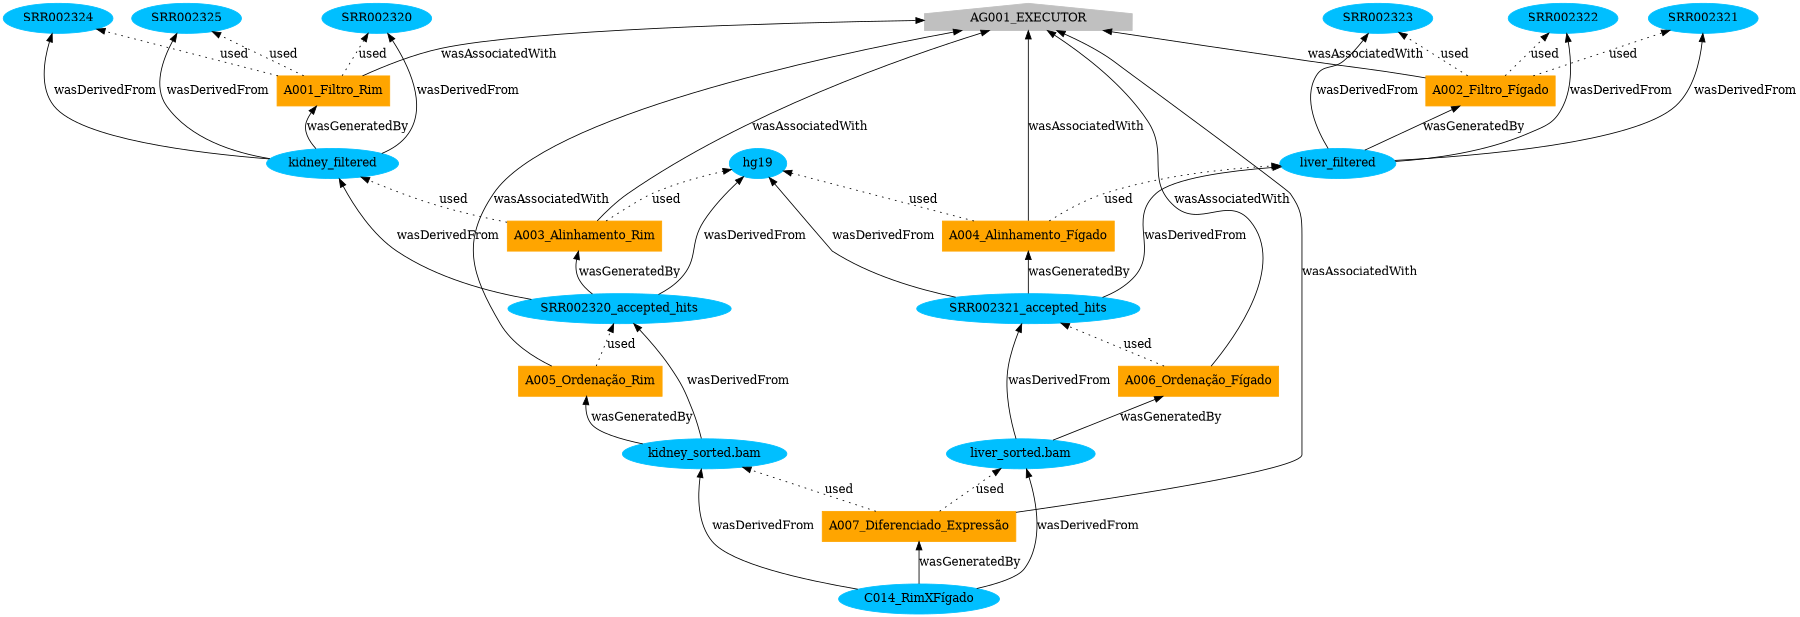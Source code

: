 digraph G { graph [
fontsize = 36,
rankdir=BT,
size = 12];
node [	shape = polygon,
distortion = 0.0,
orientation = 0.0,
skew = 0.0,
color = white,
style = filled ];
"A001_Filtro_Rim"[shape=box, color=orange];
"SRR002320"[shape=ellipse, color=deepskyblue];
"A001_Filtro_Rim" -> "SRR002320"[style=dotted, label=used];
"SRR002324"[shape=ellipse, color=deepskyblue];
"A001_Filtro_Rim" -> "SRR002324"[style=dotted, label=used];
"SRR002325"[shape=ellipse, color=deepskyblue];
"A001_Filtro_Rim" -> "SRR002325"[style=dotted, label=used];
"kidney_filtered"[shape=ellipse, color=deepskyblue];
"kidney_filtered" -> "A001_Filtro_Rim"[label=wasGeneratedBy];
"kidney_filtered" -> "SRR002320"[label=wasDerivedFrom];
"kidney_filtered" -> "SRR002324"[label=wasDerivedFrom];
"kidney_filtered" -> "SRR002325"[label=wasDerivedFrom];
"AG001_EXECUTOR"[shape=house, color=gray];
"A001_Filtro_Rim" -> "AG001_EXECUTOR"[label=wasAssociatedWith];
"A002_Filtro_Fígado"[shape=box, color=orange];
"SRR002321"[shape=ellipse, color=deepskyblue];
"A002_Filtro_Fígado" -> "SRR002321"[style=dotted, label=used];
"SRR002322"[shape=ellipse, color=deepskyblue];
"A002_Filtro_Fígado" -> "SRR002322"[style=dotted, label=used];
"SRR002323"[shape=ellipse, color=deepskyblue];
"A002_Filtro_Fígado" -> "SRR002323"[style=dotted, label=used];
"liver_filtered"[shape=ellipse, color=deepskyblue];
"liver_filtered" -> "A002_Filtro_Fígado"[label=wasGeneratedBy];
"liver_filtered" -> "SRR002321"[label=wasDerivedFrom];
"liver_filtered" -> "SRR002322"[label=wasDerivedFrom];
"liver_filtered" -> "SRR002323"[label=wasDerivedFrom];
"AG001_EXECUTOR"[shape=house, color=gray];
"A002_Filtro_Fígado" -> "AG001_EXECUTOR"[label=wasAssociatedWith];
"A003_Alinhamento_Rim"[shape=box, color=orange];
"kidney_filtered"[shape=ellipse, color=deepskyblue];
"A003_Alinhamento_Rim" -> "kidney_filtered"[style=dotted, label=used];
"hg19"[shape=ellipse, color=deepskyblue];
"A003_Alinhamento_Rim" -> "hg19"[style=dotted, label=used];
"SRR002320_accepted_hits"[shape=ellipse, color=deepskyblue];
"SRR002320_accepted_hits" -> "A003_Alinhamento_Rim"[label=wasGeneratedBy];
"SRR002320_accepted_hits" -> "kidney_filtered"[label=wasDerivedFrom];
"SRR002320_accepted_hits" -> "hg19"[label=wasDerivedFrom];
"AG001_EXECUTOR"[shape=house, color=gray];
"A003_Alinhamento_Rim" -> "AG001_EXECUTOR"[label=wasAssociatedWith];
"A004_Alinhamento_Fígado"[shape=box, color=orange];
"liver_filtered"[shape=ellipse, color=deepskyblue];
"A004_Alinhamento_Fígado" -> "liver_filtered"[style=dotted, label=used];
"hg19"[shape=ellipse, color=deepskyblue];
"A004_Alinhamento_Fígado" -> "hg19"[style=dotted, label=used];
"SRR002321_accepted_hits"[shape=ellipse, color=deepskyblue];
"SRR002321_accepted_hits" -> "A004_Alinhamento_Fígado"[label=wasGeneratedBy];
"SRR002321_accepted_hits" -> "liver_filtered"[label=wasDerivedFrom];
"SRR002321_accepted_hits" -> "hg19"[label=wasDerivedFrom];
"AG001_EXECUTOR"[shape=house, color=gray];
"A004_Alinhamento_Fígado" -> "AG001_EXECUTOR"[label=wasAssociatedWith];
"A005_Ordenação_Rim"[shape=box, color=orange];
"SRR002320_accepted_hits"[shape=ellipse, color=deepskyblue];
"A005_Ordenação_Rim" -> "SRR002320_accepted_hits"[style=dotted, label=used];
"kidney_sorted.bam"[shape=ellipse, color=deepskyblue];
"kidney_sorted.bam" -> "A005_Ordenação_Rim"[label=wasGeneratedBy];
"kidney_sorted.bam" -> "SRR002320_accepted_hits"[label=wasDerivedFrom];
"AG001_EXECUTOR"[shape=house, color=gray];
"A005_Ordenação_Rim" -> "AG001_EXECUTOR"[label=wasAssociatedWith];
"A006_Ordenação_Fígado"[shape=box, color=orange];
"SRR002321_accepted_hits"[shape=ellipse, color=deepskyblue];
"A006_Ordenação_Fígado" -> "SRR002321_accepted_hits"[style=dotted, label=used];
"liver_sorted.bam"[shape=ellipse, color=deepskyblue];
"liver_sorted.bam" -> "A006_Ordenação_Fígado"[label=wasGeneratedBy];
"liver_sorted.bam" -> "SRR002321_accepted_hits"[label=wasDerivedFrom];
"AG001_EXECUTOR"[shape=house, color=gray];
"A006_Ordenação_Fígado" -> "AG001_EXECUTOR"[label=wasAssociatedWith];
"A007_Diferenciado_Expressão"[shape=box, color=orange];
"kidney_sorted.bam"[shape=ellipse, color=deepskyblue];
"A007_Diferenciado_Expressão" -> "kidney_sorted.bam"[style=dotted, label=used];
"liver_sorted.bam"[shape=ellipse, color=deepskyblue];
"A007_Diferenciado_Expressão" -> "liver_sorted.bam"[style=dotted, label=used];
"C014_RimXFígado"[shape=ellipse, color=deepskyblue];
"C014_RimXFígado" -> "A007_Diferenciado_Expressão"[label=wasGeneratedBy];
"C014_RimXFígado" -> "kidney_sorted.bam"[label=wasDerivedFrom];
"C014_RimXFígado" -> "liver_sorted.bam"[label=wasDerivedFrom];
"AG001_EXECUTOR"[shape=house, color=gray];
"A007_Diferenciado_Expressão" -> "AG001_EXECUTOR"[label=wasAssociatedWith];
}